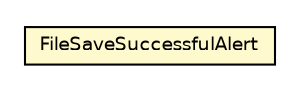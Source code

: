 #!/usr/local/bin/dot
#
# Class diagram 
# Generated by UMLGraph version R5_6 (http://www.umlgraph.org/)
#

digraph G {
	edge [fontname="Helvetica",fontsize=10,labelfontname="Helvetica",labelfontsize=10];
	node [fontname="Helvetica",fontsize=10,shape=plaintext];
	nodesep=0.25;
	ranksep=0.5;
	// net.ljcomputing.fx.alert.FileSaveSuccessfulAlert
	c77 [label=<<table title="net.ljcomputing.fx.alert.FileSaveSuccessfulAlert" border="0" cellborder="1" cellspacing="0" cellpadding="2" port="p" bgcolor="lemonChiffon" href="./FileSaveSuccessfulAlert.html">
		<tr><td><table border="0" cellspacing="0" cellpadding="1">
<tr><td align="center" balign="center"> FileSaveSuccessfulAlert </td></tr>
		</table></td></tr>
		</table>>, URL="./FileSaveSuccessfulAlert.html", fontname="Helvetica", fontcolor="black", fontsize=9.0];
}


